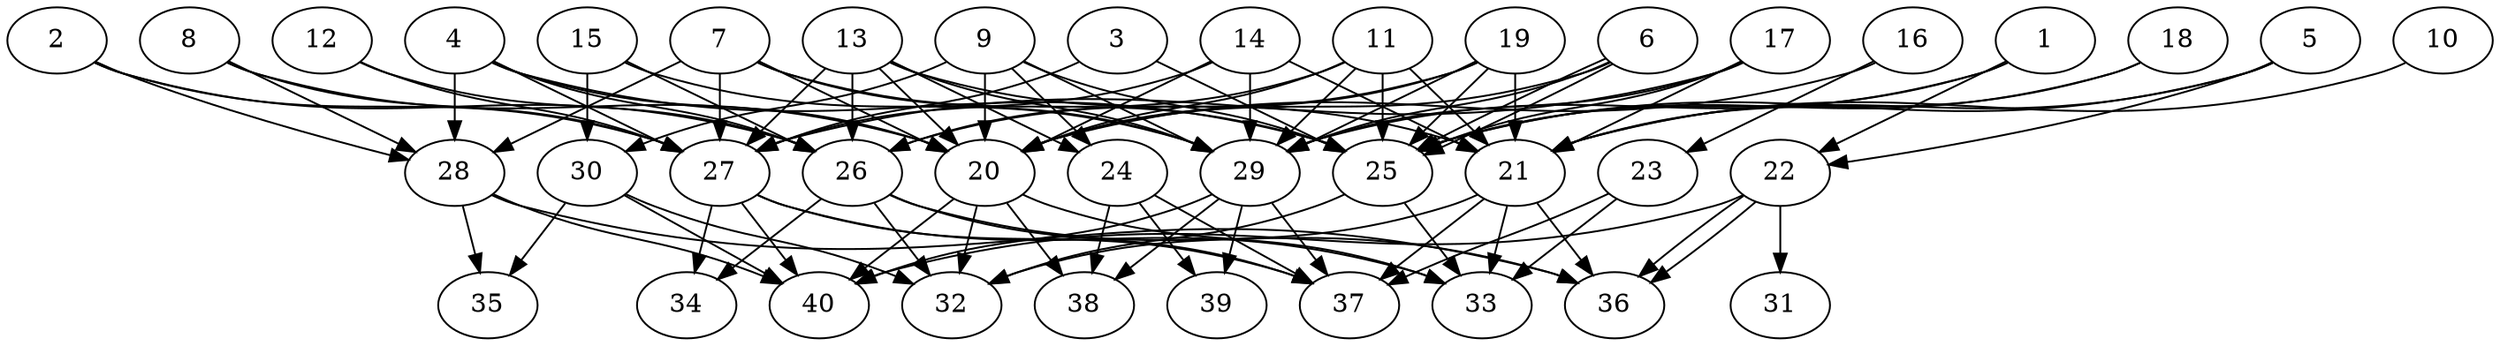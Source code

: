 // DAG (tier=3-complex, mode=data, n=40, ccr=0.508, fat=0.814, density=0.647, regular=0.309, jump=0.322, mindata=4194304, maxdata=33554432)
// DAG automatically generated by daggen at Sun Aug 24 16:33:35 2025
// /home/ermia/Project/Environments/daggen/bin/daggen --dot --ccr 0.508 --fat 0.814 --regular 0.309 --density 0.647 --jump 0.322 --mindata 4194304 --maxdata 33554432 -n 40 
digraph G {
  1 [size="803817423097561088000", alpha="0.13", expect_size="401908711548780544000"]
  1 -> 22 [size ="691610530611200"]
  1 -> 25 [size ="691610530611200"]
  1 -> 29 [size ="691610530611200"]
  2 [size="50702997852577904", alpha="0.17", expect_size="25351498926288952"]
  2 -> 26 [size ="4792859777564672"]
  2 -> 27 [size ="4792859777564672"]
  2 -> 28 [size ="4792859777564672"]
  3 [size="20612798980527304474624", alpha="0.14", expect_size="10306399490263652237312"]
  3 -> 25 [size ="6014247536427008"]
  3 -> 27 [size ="6014247536427008"]
  4 [size="3634334203644746240", alpha="0.15", expect_size="1817167101822373120"]
  4 -> 20 [size ="3549774036860928"]
  4 -> 25 [size ="3549774036860928"]
  4 -> 26 [size ="3549774036860928"]
  4 -> 27 [size ="3549774036860928"]
  4 -> 28 [size ="3549774036860928"]
  5 [size="4035882053841312768", alpha="0.14", expect_size="2017941026920656384"]
  5 -> 21 [size ="1827522006220800"]
  5 -> 22 [size ="1827522006220800"]
  5 -> 25 [size ="1827522006220800"]
  6 [size="7362775335680054272", alpha="0.01", expect_size="3681387667840027136"]
  6 -> 20 [size ="4276985475891200"]
  6 -> 25 [size ="4276985475891200"]
  6 -> 25 [size ="4276985475891200"]
  6 -> 29 [size ="4276985475891200"]
  7 [size="20197604039224983552000", alpha="0.14", expect_size="10098802019612491776000"]
  7 -> 20 [size ="5933212316467200"]
  7 -> 25 [size ="5933212316467200"]
  7 -> 27 [size ="5933212316467200"]
  7 -> 28 [size ="5933212316467200"]
  7 -> 29 [size ="5933212316467200"]
  8 [size="22872358448392286208", alpha="0.03", expect_size="11436179224196143104"]
  8 -> 20 [size ="8918906009812992"]
  8 -> 27 [size ="8918906009812992"]
  8 -> 28 [size ="8918906009812992"]
  9 [size="846791741927747200", alpha="0.15", expect_size="423395870963873600"]
  9 -> 20 [size ="310096638771200"]
  9 -> 24 [size ="310096638771200"]
  9 -> 25 [size ="310096638771200"]
  9 -> 29 [size ="310096638771200"]
  9 -> 30 [size ="310096638771200"]
  10 [size="36159719065825488928768", alpha="0.15", expect_size="18079859532912744464384"]
  10 -> 21 [size ="8747957922824192"]
  11 [size="3449754593719987712", alpha="0.17", expect_size="1724877296859993856"]
  11 -> 20 [size ="1335794899877888"]
  11 -> 21 [size ="1335794899877888"]
  11 -> 25 [size ="1335794899877888"]
  11 -> 26 [size ="1335794899877888"]
  11 -> 29 [size ="1335794899877888"]
  12 [size="746713395714380544", alpha="0.09", expect_size="373356697857190272"]
  12 -> 26 [size ="301084597813248"]
  12 -> 27 [size ="301084597813248"]
  13 [size="7255063218594577408", alpha="0.03", expect_size="3627531609297288704"]
  13 -> 20 [size ="3058005381742592"]
  13 -> 21 [size ="3058005381742592"]
  13 -> 24 [size ="3058005381742592"]
  13 -> 26 [size ="3058005381742592"]
  13 -> 27 [size ="3058005381742592"]
  13 -> 29 [size ="3058005381742592"]
  14 [size="1180841027827612516352", alpha="0.00", expect_size="590420513913806258176"]
  14 -> 20 [size ="893753199951872"]
  14 -> 21 [size ="893753199951872"]
  14 -> 27 [size ="893753199951872"]
  14 -> 29 [size ="893753199951872"]
  15 [size="34881778505932590809088", alpha="0.19", expect_size="17440889252966295404544"]
  15 -> 26 [size ="8540613469274112"]
  15 -> 29 [size ="8540613469274112"]
  15 -> 30 [size ="8540613469274112"]
  16 [size="8327230145136338927616", alpha="0.12", expect_size="4163615072568169463808"]
  16 -> 20 [size ="3286677049049088"]
  16 -> 23 [size ="3286677049049088"]
  17 [size="17161700584230561792", alpha="0.15", expect_size="8580850292115280896"]
  17 -> 21 [size ="5725794345156608"]
  17 -> 25 [size ="5725794345156608"]
  17 -> 27 [size ="5725794345156608"]
  17 -> 29 [size ="5725794345156608"]
  18 [size="157138207675409440", alpha="0.15", expect_size="78569103837704720"]
  18 -> 21 [size ="2485438593892352"]
  18 -> 25 [size ="2485438593892352"]
  19 [size="22545533775063105404928", alpha="0.18", expect_size="11272766887531552702464"]
  19 -> 20 [size ="6384550624100352"]
  19 -> 21 [size ="6384550624100352"]
  19 -> 25 [size ="6384550624100352"]
  19 -> 26 [size ="6384550624100352"]
  19 -> 29 [size ="6384550624100352"]
  20 [size="141311364046353792", alpha="0.07", expect_size="70655682023176896"]
  20 -> 32 [size ="6709334180364288"]
  20 -> 33 [size ="6709334180364288"]
  20 -> 38 [size ="6709334180364288"]
  20 -> 40 [size ="6709334180364288"]
  21 [size="13909971296858269696", alpha="0.04", expect_size="6954985648429134848"]
  21 -> 32 [size ="8463167365578752"]
  21 -> 33 [size ="8463167365578752"]
  21 -> 36 [size ="8463167365578752"]
  21 -> 37 [size ="8463167365578752"]
  22 [size="27705904031858688000000", alpha="0.17", expect_size="13852952015929344000000"]
  22 -> 31 [size ="7324953477120000"]
  22 -> 36 [size ="7324953477120000"]
  22 -> 36 [size ="7324953477120000"]
  22 -> 40 [size ="7324953477120000"]
  23 [size="8305903107388193792", alpha="0.01", expect_size="4152951553694096896"]
  23 -> 33 [size ="2934667401494528"]
  23 -> 37 [size ="2934667401494528"]
  24 [size="16987467882861151911936", alpha="0.10", expect_size="8493733941430575955968"]
  24 -> 37 [size ="5286591492784128"]
  24 -> 38 [size ="5286591492784128"]
  24 -> 39 [size ="5286591492784128"]
  25 [size="80713157412779792", alpha="0.07", expect_size="40356578706389896"]
  25 -> 32 [size ="7450919406927872"]
  25 -> 33 [size ="7450919406927872"]
  26 [size="11479701247119320", alpha="0.17", expect_size="5739850623559660"]
  26 -> 32 [size ="222314083909632"]
  26 -> 34 [size ="222314083909632"]
  26 -> 36 [size ="222314083909632"]
  26 -> 37 [size ="222314083909632"]
  27 [size="14380790324109008896", alpha="0.13", expect_size="7190395162054504448"]
  27 -> 33 [size ="5918497179697152"]
  27 -> 34 [size ="5918497179697152"]
  27 -> 37 [size ="5918497179697152"]
  27 -> 40 [size ="5918497179697152"]
  28 [size="34770391031264288178176", alpha="0.19", expect_size="17385195515632144089088"]
  28 -> 35 [size ="8522422034628608"]
  28 -> 36 [size ="8522422034628608"]
  28 -> 40 [size ="8522422034628608"]
  29 [size="110538921648740880", alpha="0.08", expect_size="55269460824370440"]
  29 -> 37 [size ="2941889263173632"]
  29 -> 38 [size ="2941889263173632"]
  29 -> 39 [size ="2941889263173632"]
  29 -> 40 [size ="2941889263173632"]
  30 [size="1696454032240465149952", alpha="0.15", expect_size="848227016120232574976"]
  30 -> 32 [size ="1137936561078272"]
  30 -> 35 [size ="1137936561078272"]
  30 -> 40 [size ="1137936561078272"]
  31 [size="10132195152210300", alpha="0.19", expect_size="5066097576105150"]
  32 [size="7714662335490600", alpha="0.19", expect_size="3857331167745300"]
  33 [size="8573195104928684572672", alpha="0.12", expect_size="4286597552464342286336"]
  34 [size="5758531991215051636736", alpha="0.05", expect_size="2879265995607525818368"]
  35 [size="9403227389492052", alpha="0.02", expect_size="4701613694746026"]
  36 [size="61647809632741400", alpha="0.15", expect_size="30823904816370700"]
  37 [size="1578254174545916672", alpha="0.13", expect_size="789127087272958336"]
  38 [size="5186427627675934785536", alpha="0.13", expect_size="2593213813837967392768"]
  39 [size="3117457073296049664", alpha="0.11", expect_size="1558728536648024832"]
  40 [size="19246901435425687076864", alpha="0.06", expect_size="9623450717712843538432"]
}